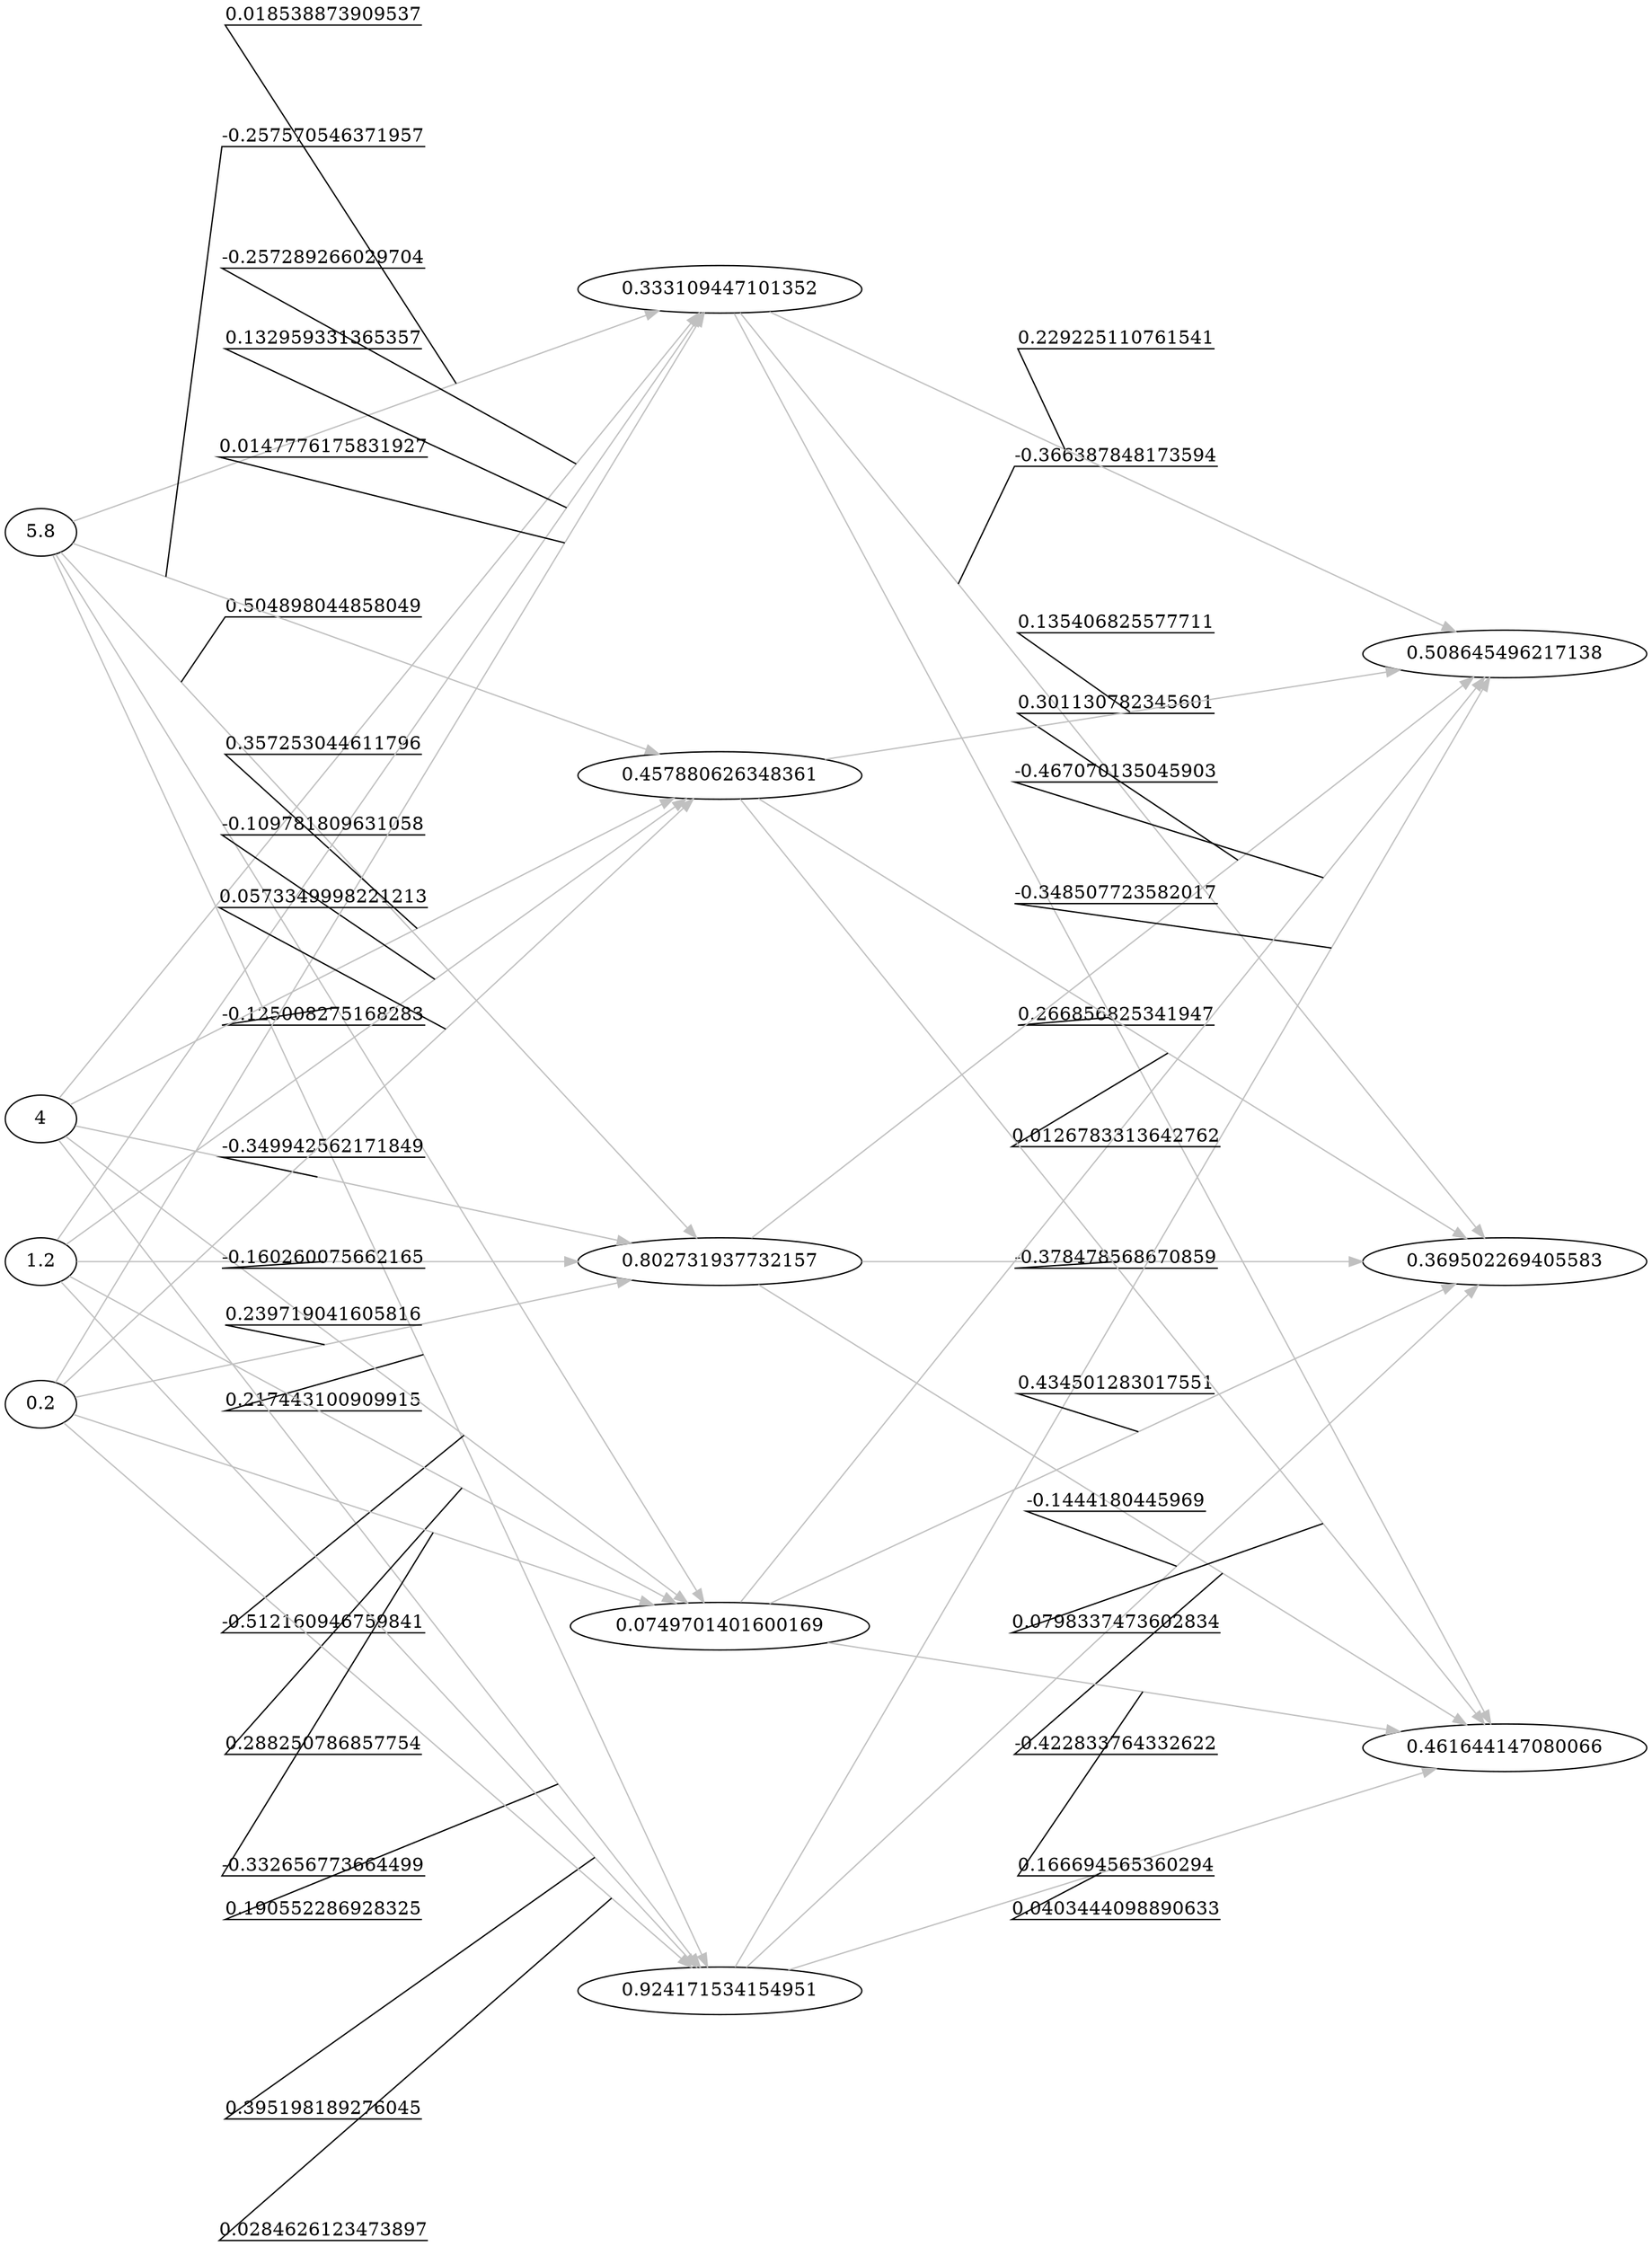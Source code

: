 digraph { 
rankdir=LR;
nodesep=1;
ranksep=3;
splines=line;
{ rank=same; "5.8" "4" "1.2" "0.2" ; }
{ rank=same; "0.333109447101352" "0.802731937732157" "0.924171534154951" "0.0749701401600169" "0.457880626348361" "0.333109447101352" "0.802731937732157" "0.924171534154951" "0.0749701401600169" "0.457880626348361" "0.333109447101352" "0.802731937732157" "0.924171534154951" "0.0749701401600169" "0.457880626348361" "0.333109447101352" "0.802731937732157" "0.924171534154951" "0.0749701401600169" "0.457880626348361" ; }
"5.8" -> "0.333109447101352" [label="0.018538873909537" color="grey" decorate=true];
"5.8" -> "0.802731937732157" [label="0.504898044858049" color="grey" decorate=true];
"5.8" -> "0.924171534154951" [label="0.217443100909915" color="grey" decorate=true];
"5.8" -> "0.0749701401600169" [label="-0.125008275168283" color="grey" decorate=true];
"5.8" -> "0.457880626348361" [label="-0.257570546371957" color="grey" decorate=true];
"4" -> "0.333109447101352" [label="-0.257289266029704" color="grey" decorate=true];
"4" -> "0.802731937732157" [label="-0.349942562171849" color="grey" decorate=true];
"4" -> "0.924171534154951" [label="0.190552286928325" color="grey" decorate=true];
"4" -> "0.0749701401600169" [label="-0.512160946759841" color="grey" decorate=true];
"4" -> "0.457880626348361" [label="0.357253044611796" color="grey" decorate=true];
"1.2" -> "0.333109447101352" [label="0.132959331365357" color="grey" decorate=true];
"1.2" -> "0.802731937732157" [label="-0.160260075662165" color="grey" decorate=true];
"1.2" -> "0.924171534154951" [label="0.395198189276045" color="grey" decorate=true];
"1.2" -> "0.0749701401600169" [label="0.288250786857754" color="grey" decorate=true];
"1.2" -> "0.457880626348361" [label="-0.109781809631058" color="grey" decorate=true];
"0.2" -> "0.333109447101352" [label="0.0147776175831927" color="grey" decorate=true];
"0.2" -> "0.802731937732157" [label="0.239719041605816" color="grey" decorate=true];
"0.2" -> "0.924171534154951" [label="0.0284626123473897" color="grey" decorate=true];
"0.2" -> "0.0749701401600169" [label="-0.332656773664499" color="grey" decorate=true];
"0.2" -> "0.457880626348361" [label="0.0573349998221213" color="grey" decorate=true];
{ rank=same; "0.369502269405583" "0.461644147080066" "0.508645496217138" "0.369502269405583" "0.461644147080066" "0.508645496217138" "0.369502269405583" "0.461644147080066" "0.508645496217138" "0.369502269405583" "0.461644147080066" "0.508645496217138" "0.369502269405583" "0.461644147080066" "0.508645496217138" ; }
"0.333109447101352" -> "0.369502269405583" [label="-0.366387848173594" color="grey" decorate=true];
"0.333109447101352" -> "0.461644147080066" [label="0.266856825341947" color="grey" decorate=true];
"0.333109447101352" -> "0.508645496217138" [label="0.229225110761541" color="grey" decorate=true];
"0.802731937732157" -> "0.369502269405583" [label="-0.378478568670859" color="grey" decorate=true];
"0.802731937732157" -> "0.461644147080066" [label="-0.422833764332622" color="grey" decorate=true];
"0.802731937732157" -> "0.508645496217138" [label="0.301130782345601" color="grey" decorate=true];
"0.924171534154951" -> "0.369502269405583" [label="-0.1444180445969" color="grey" decorate=true];
"0.924171534154951" -> "0.461644147080066" [label="0.0403444098890633" color="grey" decorate=true];
"0.924171534154951" -> "0.508645496217138" [label="-0.348507723582017" color="grey" decorate=true];
"0.0749701401600169" -> "0.369502269405583" [label="0.434501283017551" color="grey" decorate=true];
"0.0749701401600169" -> "0.461644147080066" [label="0.166694565360294" color="grey" decorate=true];
"0.0749701401600169" -> "0.508645496217138" [label="-0.467070135045903" color="grey" decorate=true];
"0.457880626348361" -> "0.369502269405583" [label="0.0126783313642762" color="grey" decorate=true];
"0.457880626348361" -> "0.461644147080066" [label="0.0798337473602834" color="grey" decorate=true];
"0.457880626348361" -> "0.508645496217138" [label="0.135406825577711" color="grey" decorate=true];
}
